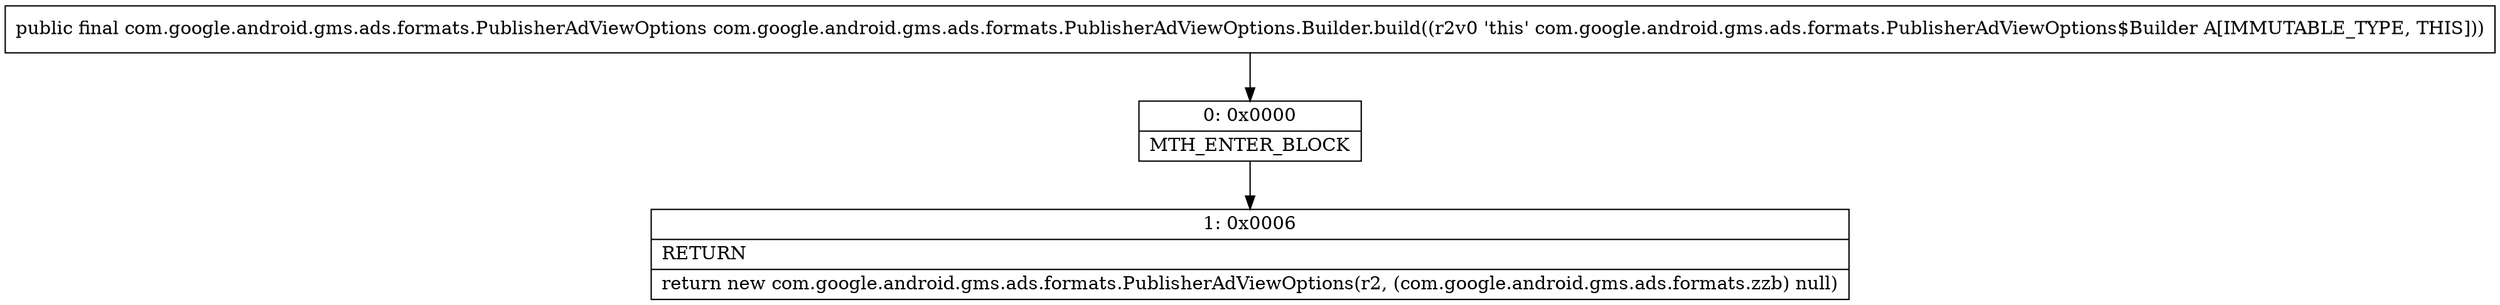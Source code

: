digraph "CFG forcom.google.android.gms.ads.formats.PublisherAdViewOptions.Builder.build()Lcom\/google\/android\/gms\/ads\/formats\/PublisherAdViewOptions;" {
Node_0 [shape=record,label="{0\:\ 0x0000|MTH_ENTER_BLOCK\l}"];
Node_1 [shape=record,label="{1\:\ 0x0006|RETURN\l|return new com.google.android.gms.ads.formats.PublisherAdViewOptions(r2, (com.google.android.gms.ads.formats.zzb) null)\l}"];
MethodNode[shape=record,label="{public final com.google.android.gms.ads.formats.PublisherAdViewOptions com.google.android.gms.ads.formats.PublisherAdViewOptions.Builder.build((r2v0 'this' com.google.android.gms.ads.formats.PublisherAdViewOptions$Builder A[IMMUTABLE_TYPE, THIS])) }"];
MethodNode -> Node_0;
Node_0 -> Node_1;
}

